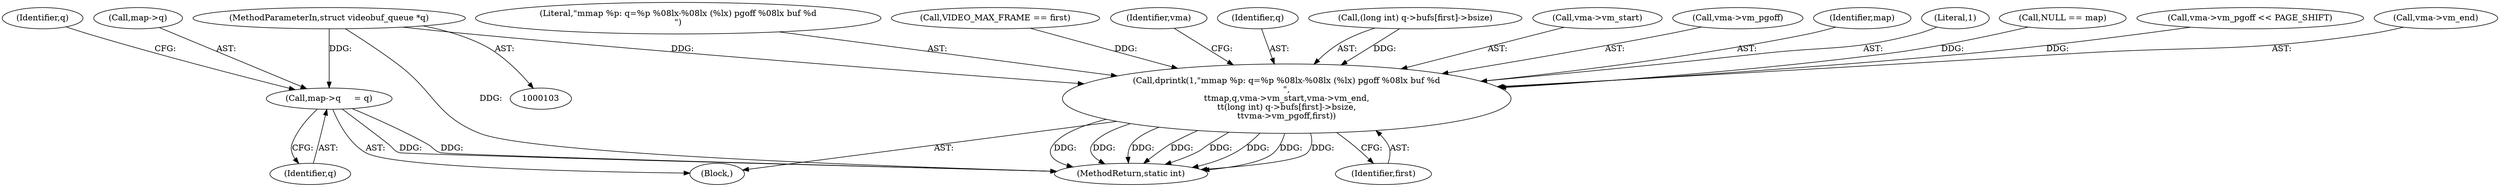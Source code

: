 digraph "0_linux_0b29669c065f60501e7289e1950fa2a618962358@pointer" {
"1000104" [label="(MethodParameterIn,struct videobuf_queue *q)"];
"1000228" [label="(Call,map->q     = q)"];
"1000332" [label="(Call,dprintk(1,\"mmap %p: q=%p %08lx-%08lx (%lx) pgoff %08lx buf %d\n\",\n\t\tmap,q,vma->vm_start,vma->vm_end,\n\t\t(long int) q->bufs[first]->bsize,\n\t\tvma->vm_pgoff,first))"];
"1000334" [label="(Literal,\"mmap %p: q=%p %08lx-%08lx (%lx) pgoff %08lx buf %d\n\")"];
"1000178" [label="(Call,VIDEO_MAX_FRAME == first)"];
"1000357" [label="(Identifier,vma)"];
"1000336" [label="(Identifier,q)"];
"1000228" [label="(Call,map->q     = q)"];
"1000343" [label="(Call,(long int) q->bufs[first]->bsize)"];
"1000237" [label="(Identifier,q)"];
"1000337" [label="(Call,vma->vm_start)"];
"1000232" [label="(Identifier,q)"];
"1000355" [label="(Identifier,first)"];
"1000104" [label="(MethodParameterIn,struct videobuf_queue *q)"];
"1000352" [label="(Call,vma->vm_pgoff)"];
"1000335" [label="(Identifier,map)"];
"1000333" [label="(Literal,1)"];
"1000106" [label="(Block,)"];
"1000360" [label="(MethodReturn,static int)"];
"1000208" [label="(Call,NULL == map)"];
"1000114" [label="(Call,vma->vm_pgoff << PAGE_SHIFT)"];
"1000229" [label="(Call,map->q)"];
"1000332" [label="(Call,dprintk(1,\"mmap %p: q=%p %08lx-%08lx (%lx) pgoff %08lx buf %d\n\",\n\t\tmap,q,vma->vm_start,vma->vm_end,\n\t\t(long int) q->bufs[first]->bsize,\n\t\tvma->vm_pgoff,first))"];
"1000340" [label="(Call,vma->vm_end)"];
"1000104" -> "1000103"  [label="AST: "];
"1000104" -> "1000360"  [label="DDG: "];
"1000104" -> "1000228"  [label="DDG: "];
"1000104" -> "1000332"  [label="DDG: "];
"1000228" -> "1000106"  [label="AST: "];
"1000228" -> "1000232"  [label="CFG: "];
"1000229" -> "1000228"  [label="AST: "];
"1000232" -> "1000228"  [label="AST: "];
"1000237" -> "1000228"  [label="CFG: "];
"1000228" -> "1000360"  [label="DDG: "];
"1000228" -> "1000360"  [label="DDG: "];
"1000332" -> "1000106"  [label="AST: "];
"1000332" -> "1000355"  [label="CFG: "];
"1000333" -> "1000332"  [label="AST: "];
"1000334" -> "1000332"  [label="AST: "];
"1000335" -> "1000332"  [label="AST: "];
"1000336" -> "1000332"  [label="AST: "];
"1000337" -> "1000332"  [label="AST: "];
"1000340" -> "1000332"  [label="AST: "];
"1000343" -> "1000332"  [label="AST: "];
"1000352" -> "1000332"  [label="AST: "];
"1000355" -> "1000332"  [label="AST: "];
"1000357" -> "1000332"  [label="CFG: "];
"1000332" -> "1000360"  [label="DDG: "];
"1000332" -> "1000360"  [label="DDG: "];
"1000332" -> "1000360"  [label="DDG: "];
"1000332" -> "1000360"  [label="DDG: "];
"1000332" -> "1000360"  [label="DDG: "];
"1000332" -> "1000360"  [label="DDG: "];
"1000332" -> "1000360"  [label="DDG: "];
"1000332" -> "1000360"  [label="DDG: "];
"1000208" -> "1000332"  [label="DDG: "];
"1000343" -> "1000332"  [label="DDG: "];
"1000114" -> "1000332"  [label="DDG: "];
"1000178" -> "1000332"  [label="DDG: "];
}
